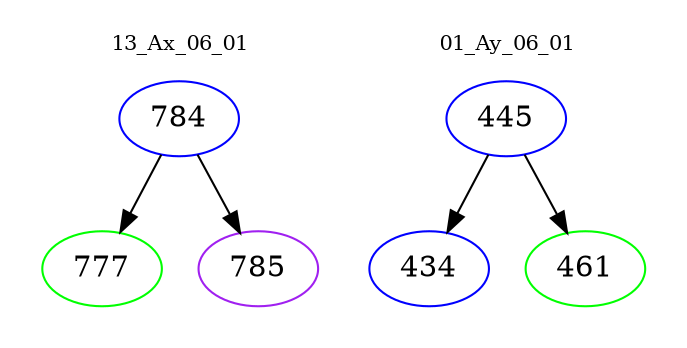 digraph{
subgraph cluster_0 {
color = white
label = "13_Ax_06_01";
fontsize=10;
T0_784 [label="784", color="blue"]
T0_784 -> T0_777 [color="black"]
T0_777 [label="777", color="green"]
T0_784 -> T0_785 [color="black"]
T0_785 [label="785", color="purple"]
}
subgraph cluster_1 {
color = white
label = "01_Ay_06_01";
fontsize=10;
T1_445 [label="445", color="blue"]
T1_445 -> T1_434 [color="black"]
T1_434 [label="434", color="blue"]
T1_445 -> T1_461 [color="black"]
T1_461 [label="461", color="green"]
}
}
